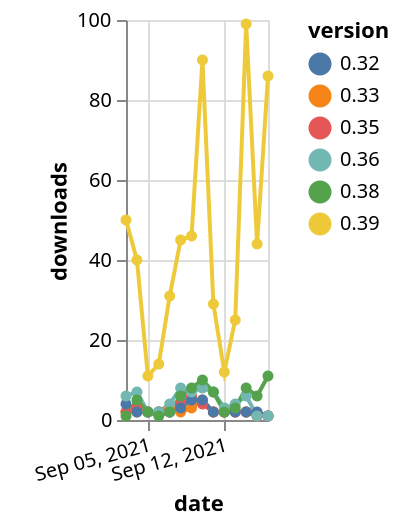 {"$schema": "https://vega.github.io/schema/vega-lite/v5.json", "description": "A simple bar chart with embedded data.", "data": {"values": [{"date": "2021-09-03", "total": 37197, "delta": 50, "version": "0.39"}, {"date": "2021-09-04", "total": 37237, "delta": 40, "version": "0.39"}, {"date": "2021-09-05", "total": 37248, "delta": 11, "version": "0.39"}, {"date": "2021-09-06", "total": 37262, "delta": 14, "version": "0.39"}, {"date": "2021-09-07", "total": 37293, "delta": 31, "version": "0.39"}, {"date": "2021-09-08", "total": 37338, "delta": 45, "version": "0.39"}, {"date": "2021-09-09", "total": 37384, "delta": 46, "version": "0.39"}, {"date": "2021-09-10", "total": 37474, "delta": 90, "version": "0.39"}, {"date": "2021-09-11", "total": 37503, "delta": 29, "version": "0.39"}, {"date": "2021-09-12", "total": 37515, "delta": 12, "version": "0.39"}, {"date": "2021-09-13", "total": 37540, "delta": 25, "version": "0.39"}, {"date": "2021-09-14", "total": 37639, "delta": 99, "version": "0.39"}, {"date": "2021-09-15", "total": 37683, "delta": 44, "version": "0.39"}, {"date": "2021-09-16", "total": 37769, "delta": 86, "version": "0.39"}, {"date": "2021-09-03", "total": 2943, "delta": 2, "version": "0.33"}, {"date": "2021-09-04", "total": 2945, "delta": 2, "version": "0.33"}, {"date": "2021-09-05", "total": 2947, "delta": 2, "version": "0.33"}, {"date": "2021-09-06", "total": 2949, "delta": 2, "version": "0.33"}, {"date": "2021-09-07", "total": 2952, "delta": 3, "version": "0.33"}, {"date": "2021-09-08", "total": 2954, "delta": 2, "version": "0.33"}, {"date": "2021-09-09", "total": 2957, "delta": 3, "version": "0.33"}, {"date": "2021-09-10", "total": 2962, "delta": 5, "version": "0.33"}, {"date": "2021-09-11", "total": 2964, "delta": 2, "version": "0.33"}, {"date": "2021-09-12", "total": 2966, "delta": 2, "version": "0.33"}, {"date": "2021-09-13", "total": 2968, "delta": 2, "version": "0.33"}, {"date": "2021-09-14", "total": 2970, "delta": 2, "version": "0.33"}, {"date": "2021-09-15", "total": 2971, "delta": 1, "version": "0.33"}, {"date": "2021-09-16", "total": 2972, "delta": 1, "version": "0.33"}, {"date": "2021-09-03", "total": 5645, "delta": 2, "version": "0.35"}, {"date": "2021-09-04", "total": 5648, "delta": 3, "version": "0.35"}, {"date": "2021-09-05", "total": 5650, "delta": 2, "version": "0.35"}, {"date": "2021-09-06", "total": 5652, "delta": 2, "version": "0.35"}, {"date": "2021-09-07", "total": 5654, "delta": 2, "version": "0.35"}, {"date": "2021-09-08", "total": 5658, "delta": 4, "version": "0.35"}, {"date": "2021-09-09", "total": 5664, "delta": 6, "version": "0.35"}, {"date": "2021-09-10", "total": 5668, "delta": 4, "version": "0.35"}, {"date": "2021-09-11", "total": 5670, "delta": 2, "version": "0.35"}, {"date": "2021-09-12", "total": 5672, "delta": 2, "version": "0.35"}, {"date": "2021-09-13", "total": 5674, "delta": 2, "version": "0.35"}, {"date": "2021-09-14", "total": 5676, "delta": 2, "version": "0.35"}, {"date": "2021-09-15", "total": 5677, "delta": 1, "version": "0.35"}, {"date": "2021-09-16", "total": 5678, "delta": 1, "version": "0.35"}, {"date": "2021-09-03", "total": 2811, "delta": 4, "version": "0.32"}, {"date": "2021-09-04", "total": 2813, "delta": 2, "version": "0.32"}, {"date": "2021-09-05", "total": 2815, "delta": 2, "version": "0.32"}, {"date": "2021-09-06", "total": 2817, "delta": 2, "version": "0.32"}, {"date": "2021-09-07", "total": 2819, "delta": 2, "version": "0.32"}, {"date": "2021-09-08", "total": 2822, "delta": 3, "version": "0.32"}, {"date": "2021-09-09", "total": 2827, "delta": 5, "version": "0.32"}, {"date": "2021-09-10", "total": 2832, "delta": 5, "version": "0.32"}, {"date": "2021-09-11", "total": 2834, "delta": 2, "version": "0.32"}, {"date": "2021-09-12", "total": 2836, "delta": 2, "version": "0.32"}, {"date": "2021-09-13", "total": 2838, "delta": 2, "version": "0.32"}, {"date": "2021-09-14", "total": 2840, "delta": 2, "version": "0.32"}, {"date": "2021-09-15", "total": 2842, "delta": 2, "version": "0.32"}, {"date": "2021-09-16", "total": 2843, "delta": 1, "version": "0.32"}, {"date": "2021-09-03", "total": 40999, "delta": 6, "version": "0.36"}, {"date": "2021-09-04", "total": 41006, "delta": 7, "version": "0.36"}, {"date": "2021-09-05", "total": 41008, "delta": 2, "version": "0.36"}, {"date": "2021-09-06", "total": 41010, "delta": 2, "version": "0.36"}, {"date": "2021-09-07", "total": 41014, "delta": 4, "version": "0.36"}, {"date": "2021-09-08", "total": 41022, "delta": 8, "version": "0.36"}, {"date": "2021-09-09", "total": 41029, "delta": 7, "version": "0.36"}, {"date": "2021-09-10", "total": 41037, "delta": 8, "version": "0.36"}, {"date": "2021-09-11", "total": 41044, "delta": 7, "version": "0.36"}, {"date": "2021-09-12", "total": 41047, "delta": 3, "version": "0.36"}, {"date": "2021-09-13", "total": 41051, "delta": 4, "version": "0.36"}, {"date": "2021-09-14", "total": 41057, "delta": 6, "version": "0.36"}, {"date": "2021-09-15", "total": 41058, "delta": 1, "version": "0.36"}, {"date": "2021-09-16", "total": 41059, "delta": 1, "version": "0.36"}, {"date": "2021-09-03", "total": 20953, "delta": 1, "version": "0.38"}, {"date": "2021-09-04", "total": 20958, "delta": 5, "version": "0.38"}, {"date": "2021-09-05", "total": 20960, "delta": 2, "version": "0.38"}, {"date": "2021-09-06", "total": 20961, "delta": 1, "version": "0.38"}, {"date": "2021-09-07", "total": 20963, "delta": 2, "version": "0.38"}, {"date": "2021-09-08", "total": 20969, "delta": 6, "version": "0.38"}, {"date": "2021-09-09", "total": 20977, "delta": 8, "version": "0.38"}, {"date": "2021-09-10", "total": 20987, "delta": 10, "version": "0.38"}, {"date": "2021-09-11", "total": 20994, "delta": 7, "version": "0.38"}, {"date": "2021-09-12", "total": 20996, "delta": 2, "version": "0.38"}, {"date": "2021-09-13", "total": 20999, "delta": 3, "version": "0.38"}, {"date": "2021-09-14", "total": 21007, "delta": 8, "version": "0.38"}, {"date": "2021-09-15", "total": 21013, "delta": 6, "version": "0.38"}, {"date": "2021-09-16", "total": 21024, "delta": 11, "version": "0.38"}]}, "width": "container", "mark": {"type": "line", "point": {"filled": true}}, "encoding": {"x": {"field": "date", "type": "temporal", "timeUnit": "yearmonthdate", "title": "date", "axis": {"labelAngle": -15}}, "y": {"field": "delta", "type": "quantitative", "title": "downloads"}, "color": {"field": "version", "type": "nominal"}, "tooltip": {"field": "delta"}}}